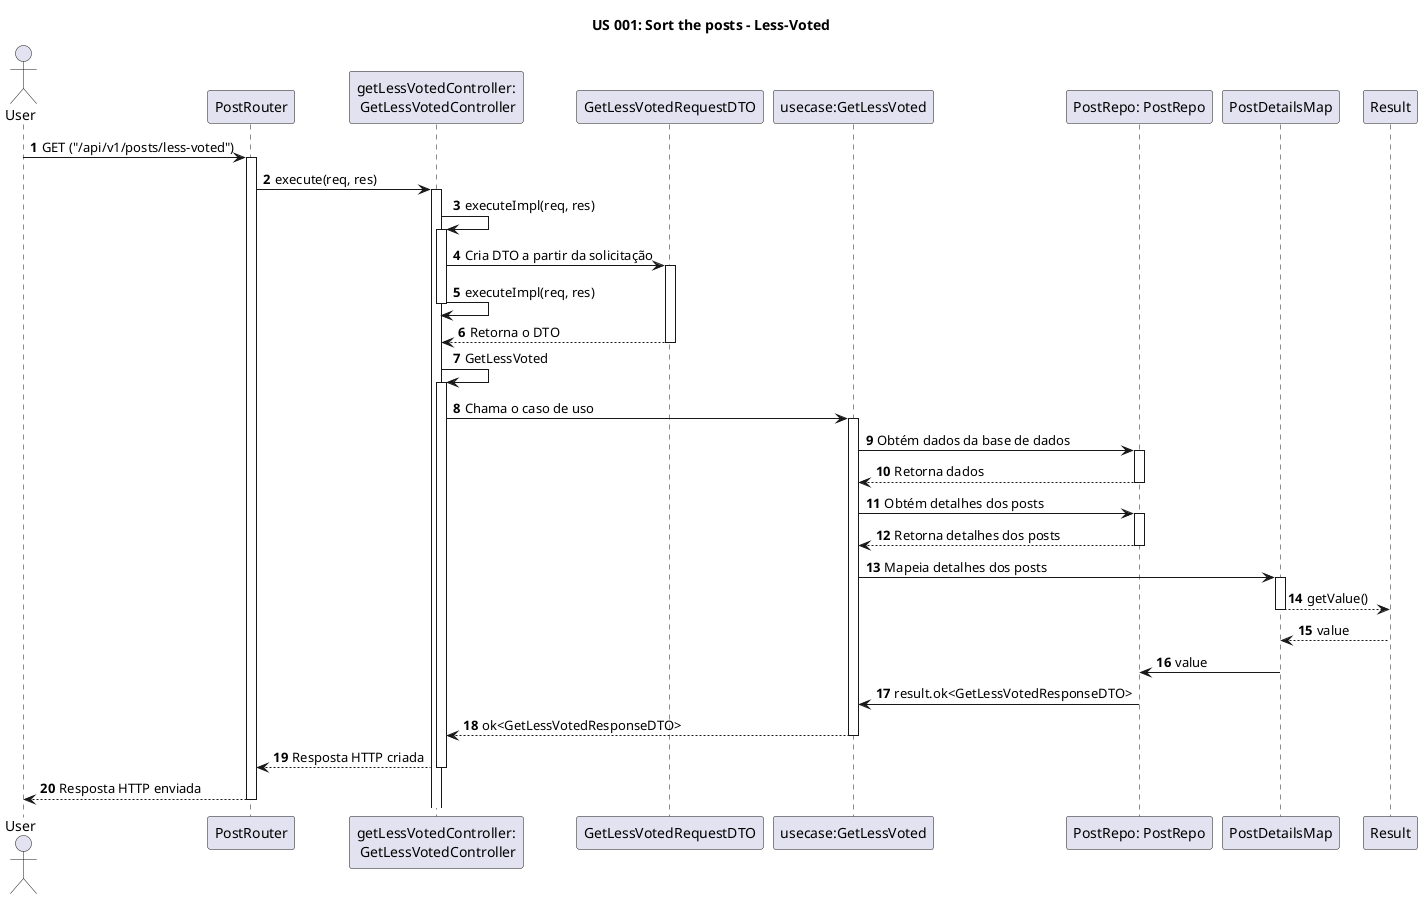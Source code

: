 
 @startuml us001SD
 
 title US 001: Sort the posts - Less-Voted
 
 autonumber
 
 actor User
 participant PostRouter
 participant "getLessVotedController:\n GetLessVotedController" as GetLessVotedController
 participant GetLessVotedRequestDTO
 participant "usecase:GetLessVoted" as GetLessVoted
 participant "PostRepo: PostRepo" as PostRepo
 participant PostDetailsMap
 participant Result
 
  User -> PostRouter: GET ("/api/v1/posts/less-voted")
  activate PostRouter
 
   PostRouter -> GetLessVotedController: execute(req, res)
   activate GetLessVotedController
 
   GetLessVotedController -> GetLessVotedController: executeImpl(req, res)
   activate GetLessVotedController
 
   GetLessVotedController -> GetLessVotedRequestDTO: Cria DTO a partir da solicitação
   activate GetLessVotedRequestDTO
 
   GetLessVotedController -> GetLessVotedController: executeImpl(req, res)
   deactivate GetLessVotedController
 
   GetLessVotedRequestDTO --> GetLessVotedController: Retorna o DTO
   deactivate GetLessVotedRequestDTO
 
   GetLessVotedController -> GetLessVotedController: GetLessVoted
   activate GetLessVotedController
 
   GetLessVotedController -> GetLessVoted: Chama o caso de uso
   activate GetLessVoted
 
   GetLessVoted -> PostRepo: Obtém dados da base de dados
   activate PostRepo
 
   PostRepo --> GetLessVoted: Retorna dados
   deactivate PostRepo
 
   GetLessVoted -> PostRepo: Obtém detalhes dos posts
   activate PostRepo
 
   PostRepo --> GetLessVoted: Retorna detalhes dos posts
   deactivate PostRepo
 
   GetLessVoted -> PostDetailsMap: Mapeia detalhes dos posts
   activate PostDetailsMap
 
   PostDetailsMap --> Result: getValue()
   deactivate PostDetailsMap
 
   Result --> PostDetailsMap: value
   deactivate Result
 
   PostDetailsMap -> PostRepo: value
   deactivate PostDetailsMap
 
   PostRepo -> GetLessVoted: result.ok<GetLessVotedResponseDTO>
   deactivate PostRepo
 
   GetLessVoted --> GetLessVotedController: ok<GetLessVotedResponseDTO>
   deactivate GetLessVoted
 
   GetLessVotedController --> PostRouter: Resposta HTTP criada
   deactivate GetLessVotedController
 
   PostRouter --> User: Resposta HTTP enviada
   deactivate PostRouter
   deactivate User
 
   @enduml
 
